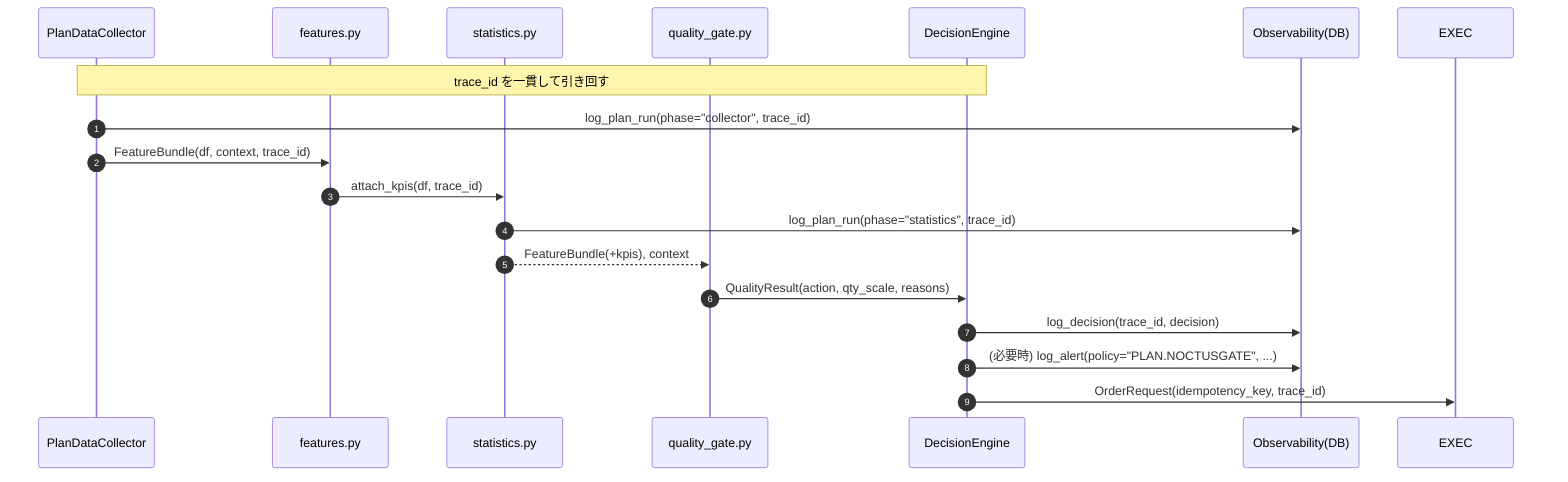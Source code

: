 sequenceDiagram
    autonumber
    participant COL as PlanDataCollector
    participant FEAT as features.py
    participant STAT as statistics.py
    participant QG as quality_gate.py
    participant DEC as DecisionEngine
    participant OBS as Observability(DB)

    Note over COL,DEC: trace_id を一貫して引き回す
    COL->>OBS: log_plan_run(phase="collector", trace_id)
    COL->>FEAT: FeatureBundle(df, context, trace_id)
    FEAT->>STAT: attach_kpis(df, trace_id)
    STAT->>OBS: log_plan_run(phase="statistics", trace_id)
    STAT-->>QG: FeatureBundle(+kpis), context
    QG->>DEC: QualityResult(action, qty_scale, reasons)
    DEC->>OBS: log_decision(trace_id, decision)
    DEC->>OBS: (必要時) log_alert(policy="PLAN.NOCTUSGATE", ...)
    DEC->>EXEC: OrderRequest(idempotency_key, trace_id)